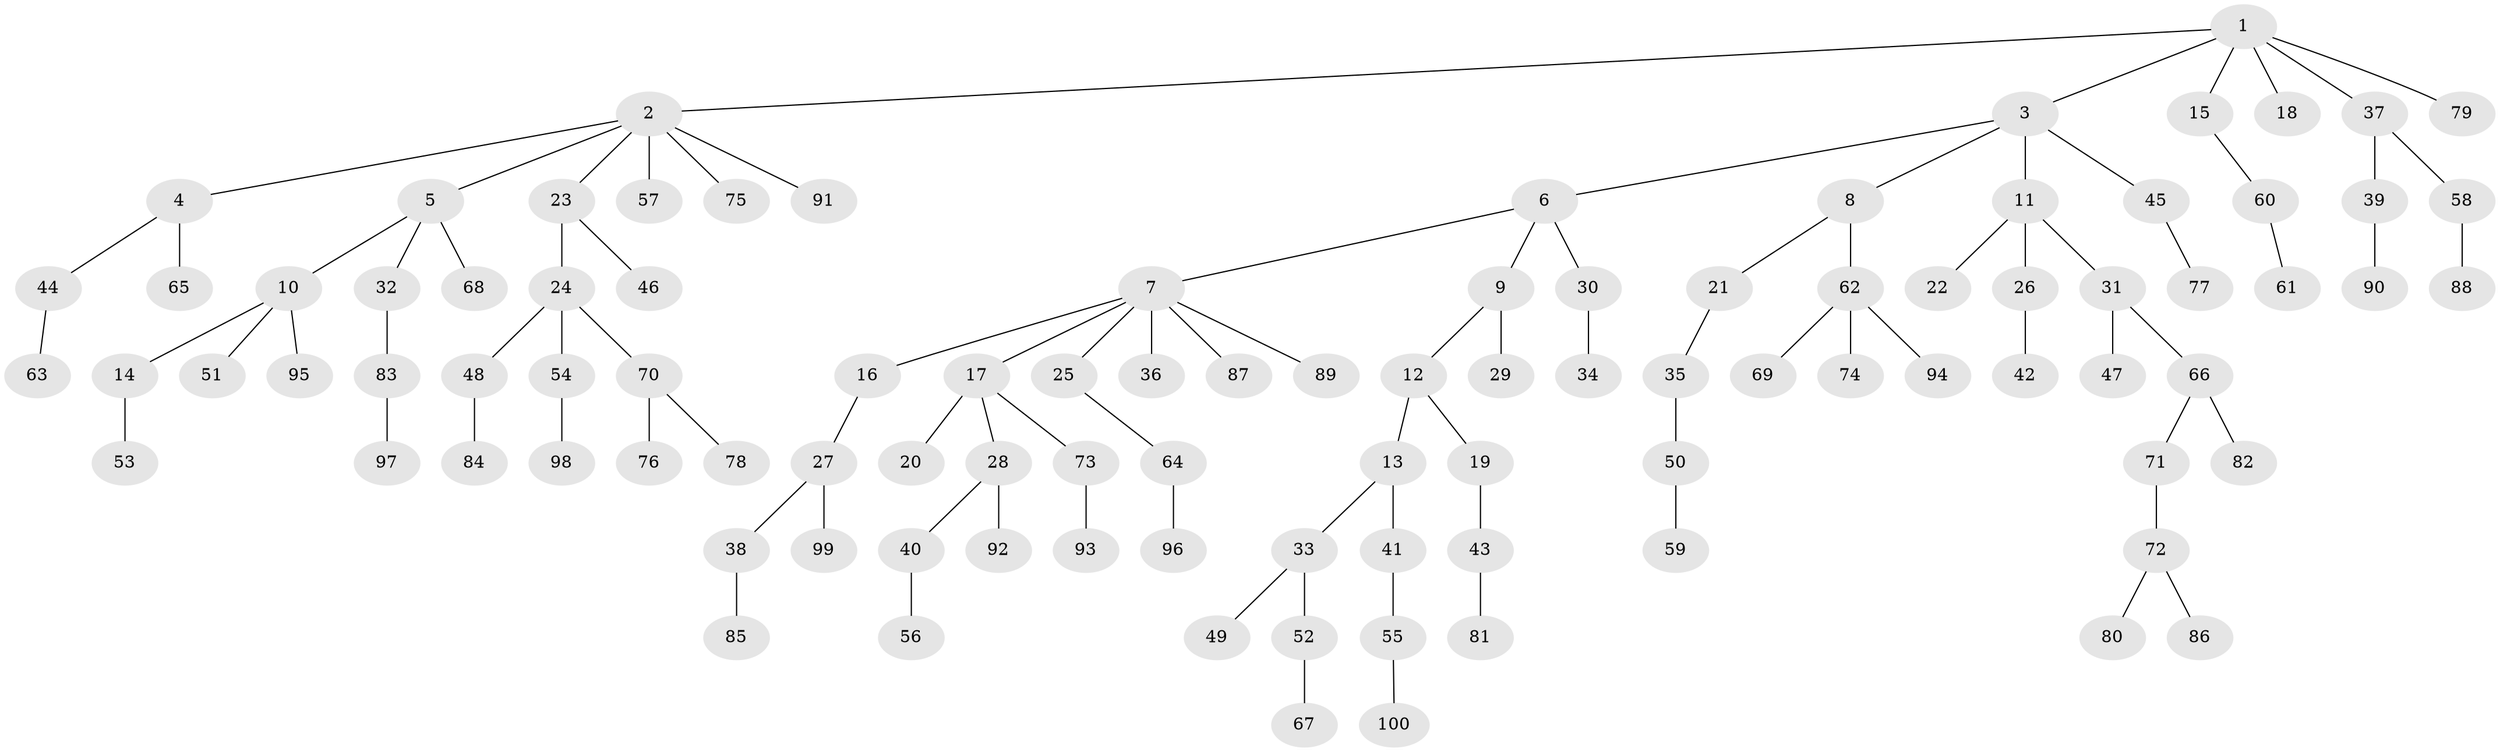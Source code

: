 // Generated by graph-tools (version 1.1) at 2025/11/02/27/25 16:11:28]
// undirected, 100 vertices, 99 edges
graph export_dot {
graph [start="1"]
  node [color=gray90,style=filled];
  1;
  2;
  3;
  4;
  5;
  6;
  7;
  8;
  9;
  10;
  11;
  12;
  13;
  14;
  15;
  16;
  17;
  18;
  19;
  20;
  21;
  22;
  23;
  24;
  25;
  26;
  27;
  28;
  29;
  30;
  31;
  32;
  33;
  34;
  35;
  36;
  37;
  38;
  39;
  40;
  41;
  42;
  43;
  44;
  45;
  46;
  47;
  48;
  49;
  50;
  51;
  52;
  53;
  54;
  55;
  56;
  57;
  58;
  59;
  60;
  61;
  62;
  63;
  64;
  65;
  66;
  67;
  68;
  69;
  70;
  71;
  72;
  73;
  74;
  75;
  76;
  77;
  78;
  79;
  80;
  81;
  82;
  83;
  84;
  85;
  86;
  87;
  88;
  89;
  90;
  91;
  92;
  93;
  94;
  95;
  96;
  97;
  98;
  99;
  100;
  1 -- 2;
  1 -- 3;
  1 -- 15;
  1 -- 18;
  1 -- 37;
  1 -- 79;
  2 -- 4;
  2 -- 5;
  2 -- 23;
  2 -- 57;
  2 -- 75;
  2 -- 91;
  3 -- 6;
  3 -- 8;
  3 -- 11;
  3 -- 45;
  4 -- 44;
  4 -- 65;
  5 -- 10;
  5 -- 32;
  5 -- 68;
  6 -- 7;
  6 -- 9;
  6 -- 30;
  7 -- 16;
  7 -- 17;
  7 -- 25;
  7 -- 36;
  7 -- 87;
  7 -- 89;
  8 -- 21;
  8 -- 62;
  9 -- 12;
  9 -- 29;
  10 -- 14;
  10 -- 51;
  10 -- 95;
  11 -- 22;
  11 -- 26;
  11 -- 31;
  12 -- 13;
  12 -- 19;
  13 -- 33;
  13 -- 41;
  14 -- 53;
  15 -- 60;
  16 -- 27;
  17 -- 20;
  17 -- 28;
  17 -- 73;
  19 -- 43;
  21 -- 35;
  23 -- 24;
  23 -- 46;
  24 -- 48;
  24 -- 54;
  24 -- 70;
  25 -- 64;
  26 -- 42;
  27 -- 38;
  27 -- 99;
  28 -- 40;
  28 -- 92;
  30 -- 34;
  31 -- 47;
  31 -- 66;
  32 -- 83;
  33 -- 49;
  33 -- 52;
  35 -- 50;
  37 -- 39;
  37 -- 58;
  38 -- 85;
  39 -- 90;
  40 -- 56;
  41 -- 55;
  43 -- 81;
  44 -- 63;
  45 -- 77;
  48 -- 84;
  50 -- 59;
  52 -- 67;
  54 -- 98;
  55 -- 100;
  58 -- 88;
  60 -- 61;
  62 -- 69;
  62 -- 74;
  62 -- 94;
  64 -- 96;
  66 -- 71;
  66 -- 82;
  70 -- 76;
  70 -- 78;
  71 -- 72;
  72 -- 80;
  72 -- 86;
  73 -- 93;
  83 -- 97;
}
